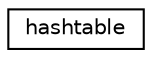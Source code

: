 digraph "Graphical Class Hierarchy"
{
  edge [fontname="Helvetica",fontsize="10",labelfontname="Helvetica",labelfontsize="10"];
  node [fontname="Helvetica",fontsize="10",shape=record];
  rankdir="LR";
  Node1 [label="hashtable",height=0.2,width=0.4,color="black", fillcolor="white", style="filled",URL="$structhashtable.html"];
}
